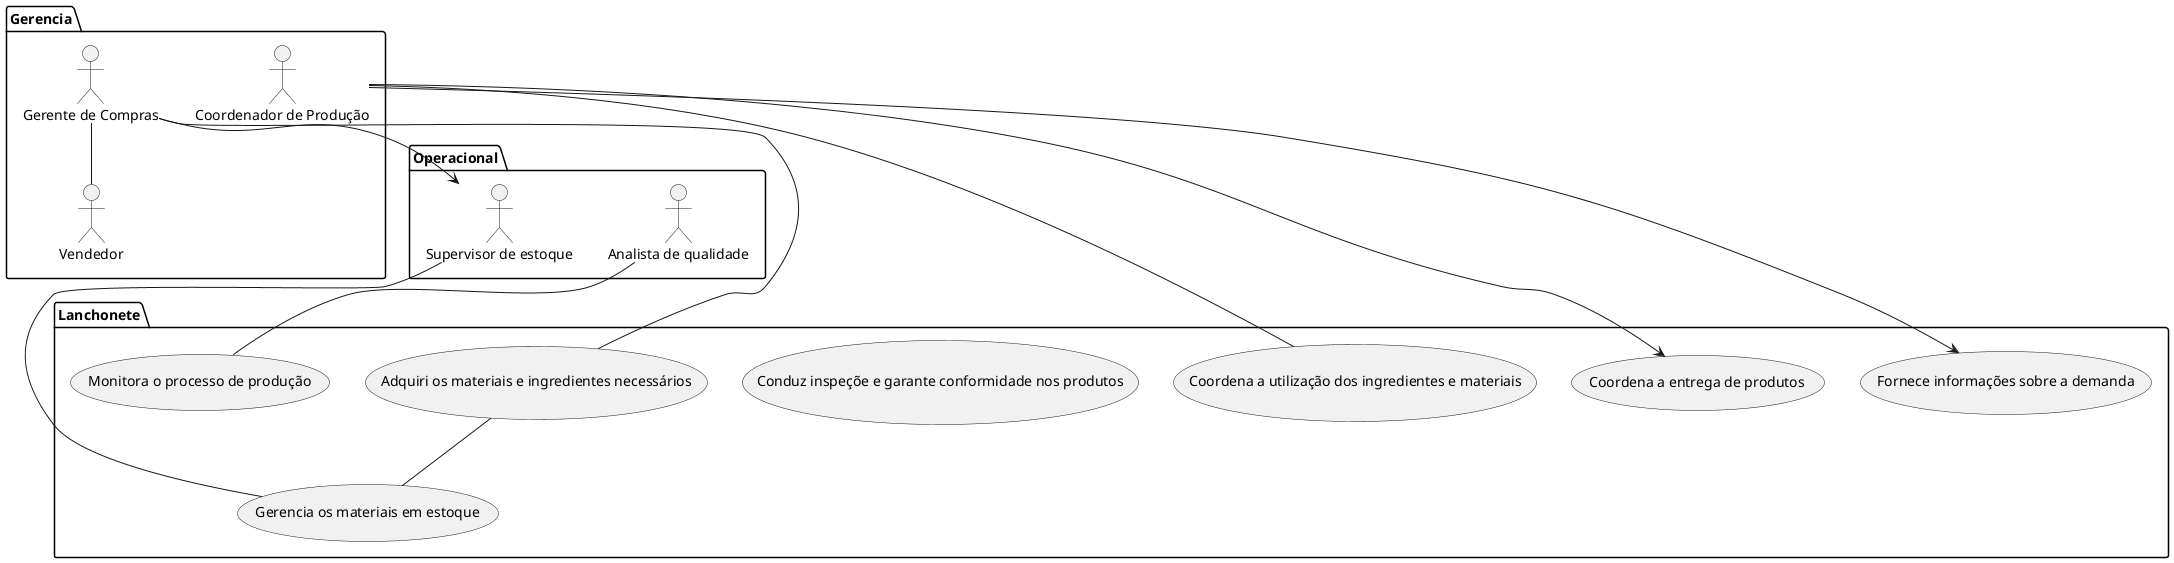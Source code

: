 @startuml 

package Gerencia {
    actor "Gerente de Compras" as g
    actor "Coordenador de Produção" as c
    actor "Vendedor" as v 
}
package Operacional {
    actor "Supervisor de estoque" as s
    actor "Analista de qualidade" as a
}
package Lanchonete{
    usecase "Adquiri os materiais e ingredientes necessários" as UC1   
    usecase "Gerencia os materiais em estoque" as UC2
    usecase "Coordena a utilização dos ingredientes e materiais" as UC3
    usecase "Monitora o processo de produção" as UC4
    usecase "Conduz inspeçõe e garante conformidade nos produtos" as UC5
    usecase "Coordena a entrega de produtos" as UC6
    usecase "Fornece informações sobre a demanda" as UC7
    g -- UC1
    g --> s
    s -- UC2
    c -- UC3
    UC1 --UC2
    a--UC4
    c--> UC6
    c-->UC7
    g-- v
}
@enduml